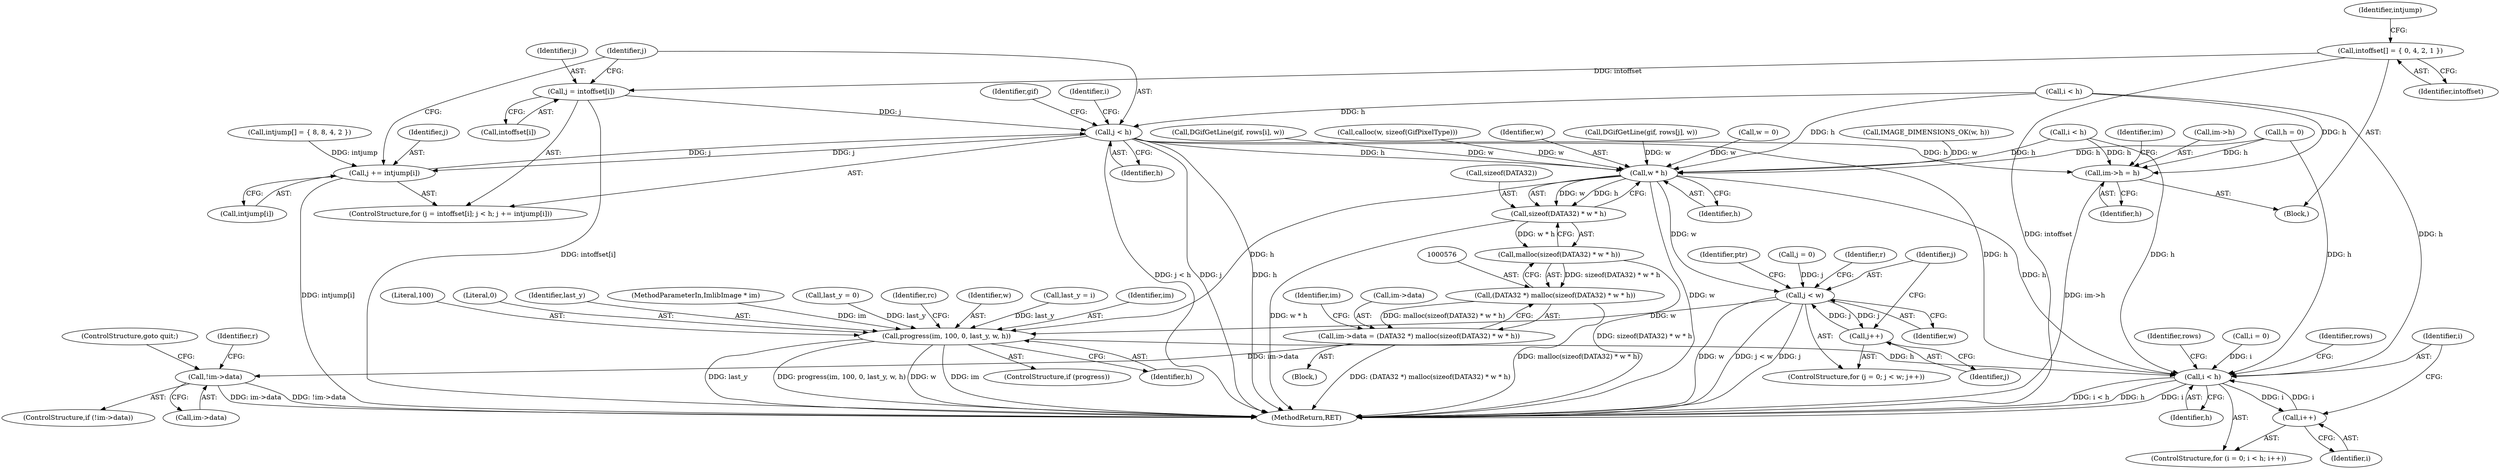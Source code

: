 digraph "0_enlightment_37a96801663b7b4cd3fbe56cc0eb8b6a17e766a8@array" {
"1000306" [label="(Call,j = intoffset[i])"];
"1000117" [label="(Call,intoffset[] = { 0, 4, 2, 1 })"];
"1000311" [label="(Call,j < h)"];
"1000314" [label="(Call,j += intjump[i])"];
"1000426" [label="(Call,im->h = h)"];
"1000581" [label="(Call,w * h)"];
"1000578" [label="(Call,sizeof(DATA32) * w * h)"];
"1000577" [label="(Call,malloc(sizeof(DATA32) * w * h))"];
"1000575" [label="(Call,(DATA32 *) malloc(sizeof(DATA32) * w * h))"];
"1000571" [label="(Call,im->data = (DATA32 *) malloc(sizeof(DATA32) * w * h))"];
"1000585" [label="(Call,!im->data)"];
"1000653" [label="(Call,j < w)"];
"1000656" [label="(Call,j++)"];
"1000743" [label="(Call,progress(im, 100, 0, last_y, w, h))"];
"1000758" [label="(Call,i < h)"];
"1000761" [label="(Call,i++)"];
"1000761" [label="(Call,i++)"];
"1000338" [label="(Call,DGifGetLine(gif, rows[i], w))"];
"1000748" [label="(Identifier,w)"];
"1000649" [label="(ControlStructure,for (j = 0; j < w; j++))"];
"1000694" [label="(Call,last_y = i)"];
"1000759" [label="(Identifier,i)"];
"1000653" [label="(Call,j < w)"];
"1000758" [label="(Call,i < h)"];
"1000575" [label="(Call,(DATA32 *) malloc(sizeof(DATA32) * w * h))"];
"1000657" [label="(Identifier,j)"];
"1000321" [label="(Identifier,gif)"];
"1000585" [label="(Call,!im->data)"];
"1000589" [label="(ControlStructure,goto quit;)"];
"1000584" [label="(ControlStructure,if (!im->data))"];
"1000313" [label="(Identifier,h)"];
"1000744" [label="(Identifier,im)"];
"1000745" [label="(Literal,100)"];
"1000118" [label="(Identifier,intoffset)"];
"1000581" [label="(Call,w * h)"];
"1000768" [label="(Identifier,rows)"];
"1000314" [label="(Call,j += intjump[i])"];
"1000583" [label="(Identifier,h)"];
"1000115" [label="(Block,)"];
"1000760" [label="(Identifier,h)"];
"1000578" [label="(Call,sizeof(DATA32) * w * h)"];
"1000746" [label="(Literal,0)"];
"1000120" [label="(Call,intjump[] = { 8, 8, 4, 2 })"];
"1000140" [label="(Call,h = 0)"];
"1000699" [label="(Identifier,r)"];
"1000754" [label="(ControlStructure,for (i = 0; i < h; i++))"];
"1000755" [label="(Call,i = 0)"];
"1000315" [label="(Identifier,j)"];
"1000250" [label="(Call,IMAGE_DIMENSIONS_OK(w, h))"];
"1000765" [label="(Identifier,rows)"];
"1000311" [label="(Call,j < h)"];
"1000587" [label="(Identifier,im)"];
"1000577" [label="(Call,malloc(sizeof(DATA32) * w * h))"];
"1000117" [label="(Call,intoffset[] = { 0, 4, 2, 1 })"];
"1000571" [label="(Call,im->data = (DATA32 *) malloc(sizeof(DATA32) * w * h))"];
"1000762" [label="(Identifier,i)"];
"1000593" [label="(Identifier,r)"];
"1000775" [label="(MethodReturn,RET)"];
"1000121" [label="(Identifier,intjump)"];
"1000650" [label="(Call,j = 0)"];
"1000579" [label="(Call,sizeof(DATA32))"];
"1000332" [label="(Call,i < h)"];
"1000741" [label="(ControlStructure,if (progress))"];
"1000306" [label="(Call,j = intoffset[i])"];
"1000654" [label="(Identifier,j)"];
"1000749" [label="(Identifier,h)"];
"1000747" [label="(Identifier,last_y)"];
"1000111" [label="(MethodParameterIn,ImlibImage * im)"];
"1000312" [label="(Identifier,j)"];
"1000450" [label="(Block,)"];
"1000153" [label="(Call,last_y = 0)"];
"1000303" [label="(Identifier,i)"];
"1000430" [label="(Identifier,h)"];
"1000268" [label="(Call,i < h)"];
"1000656" [label="(Call,j++)"];
"1000434" [label="(Identifier,im)"];
"1000308" [label="(Call,intoffset[i])"];
"1000305" [label="(ControlStructure,for (j = intoffset[i]; j < h; j += intjump[i]))"];
"1000572" [label="(Call,im->data)"];
"1000426" [label="(Call,im->h = h)"];
"1000307" [label="(Identifier,j)"];
"1000427" [label="(Call,im->h)"];
"1000278" [label="(Call,calloc(w, sizeof(GifPixelType)))"];
"1000586" [label="(Call,im->data)"];
"1000316" [label="(Call,intjump[i])"];
"1000582" [label="(Identifier,w)"];
"1000743" [label="(Call,progress(im, 100, 0, last_y, w, h))"];
"1000655" [label="(Identifier,w)"];
"1000751" [label="(Identifier,rc)"];
"1000662" [label="(Identifier,ptr)"];
"1000320" [label="(Call,DGifGetLine(gif, rows[j], w))"];
"1000136" [label="(Call,w = 0)"];
"1000306" -> "1000305"  [label="AST: "];
"1000306" -> "1000308"  [label="CFG: "];
"1000307" -> "1000306"  [label="AST: "];
"1000308" -> "1000306"  [label="AST: "];
"1000312" -> "1000306"  [label="CFG: "];
"1000306" -> "1000775"  [label="DDG: intoffset[i]"];
"1000117" -> "1000306"  [label="DDG: intoffset"];
"1000306" -> "1000311"  [label="DDG: j"];
"1000117" -> "1000115"  [label="AST: "];
"1000117" -> "1000118"  [label="CFG: "];
"1000118" -> "1000117"  [label="AST: "];
"1000121" -> "1000117"  [label="CFG: "];
"1000117" -> "1000775"  [label="DDG: intoffset"];
"1000311" -> "1000305"  [label="AST: "];
"1000311" -> "1000313"  [label="CFG: "];
"1000312" -> "1000311"  [label="AST: "];
"1000313" -> "1000311"  [label="AST: "];
"1000321" -> "1000311"  [label="CFG: "];
"1000303" -> "1000311"  [label="CFG: "];
"1000311" -> "1000775"  [label="DDG: j"];
"1000311" -> "1000775"  [label="DDG: h"];
"1000311" -> "1000775"  [label="DDG: j < h"];
"1000314" -> "1000311"  [label="DDG: j"];
"1000268" -> "1000311"  [label="DDG: h"];
"1000311" -> "1000314"  [label="DDG: j"];
"1000311" -> "1000426"  [label="DDG: h"];
"1000311" -> "1000581"  [label="DDG: h"];
"1000311" -> "1000758"  [label="DDG: h"];
"1000314" -> "1000305"  [label="AST: "];
"1000314" -> "1000316"  [label="CFG: "];
"1000315" -> "1000314"  [label="AST: "];
"1000316" -> "1000314"  [label="AST: "];
"1000312" -> "1000314"  [label="CFG: "];
"1000314" -> "1000775"  [label="DDG: intjump[i]"];
"1000120" -> "1000314"  [label="DDG: intjump"];
"1000426" -> "1000115"  [label="AST: "];
"1000426" -> "1000430"  [label="CFG: "];
"1000427" -> "1000426"  [label="AST: "];
"1000430" -> "1000426"  [label="AST: "];
"1000434" -> "1000426"  [label="CFG: "];
"1000426" -> "1000775"  [label="DDG: im->h"];
"1000332" -> "1000426"  [label="DDG: h"];
"1000140" -> "1000426"  [label="DDG: h"];
"1000268" -> "1000426"  [label="DDG: h"];
"1000581" -> "1000578"  [label="AST: "];
"1000581" -> "1000583"  [label="CFG: "];
"1000582" -> "1000581"  [label="AST: "];
"1000583" -> "1000581"  [label="AST: "];
"1000578" -> "1000581"  [label="CFG: "];
"1000581" -> "1000775"  [label="DDG: w"];
"1000581" -> "1000578"  [label="DDG: w"];
"1000581" -> "1000578"  [label="DDG: h"];
"1000250" -> "1000581"  [label="DDG: w"];
"1000338" -> "1000581"  [label="DDG: w"];
"1000320" -> "1000581"  [label="DDG: w"];
"1000278" -> "1000581"  [label="DDG: w"];
"1000136" -> "1000581"  [label="DDG: w"];
"1000332" -> "1000581"  [label="DDG: h"];
"1000140" -> "1000581"  [label="DDG: h"];
"1000268" -> "1000581"  [label="DDG: h"];
"1000581" -> "1000653"  [label="DDG: w"];
"1000581" -> "1000743"  [label="DDG: h"];
"1000581" -> "1000758"  [label="DDG: h"];
"1000578" -> "1000577"  [label="AST: "];
"1000579" -> "1000578"  [label="AST: "];
"1000577" -> "1000578"  [label="CFG: "];
"1000578" -> "1000775"  [label="DDG: w * h"];
"1000578" -> "1000577"  [label="DDG: w * h"];
"1000577" -> "1000575"  [label="AST: "];
"1000575" -> "1000577"  [label="CFG: "];
"1000577" -> "1000775"  [label="DDG: sizeof(DATA32) * w * h"];
"1000577" -> "1000575"  [label="DDG: sizeof(DATA32) * w * h"];
"1000575" -> "1000571"  [label="AST: "];
"1000576" -> "1000575"  [label="AST: "];
"1000571" -> "1000575"  [label="CFG: "];
"1000575" -> "1000775"  [label="DDG: malloc(sizeof(DATA32) * w * h)"];
"1000575" -> "1000571"  [label="DDG: malloc(sizeof(DATA32) * w * h)"];
"1000571" -> "1000450"  [label="AST: "];
"1000572" -> "1000571"  [label="AST: "];
"1000587" -> "1000571"  [label="CFG: "];
"1000571" -> "1000775"  [label="DDG: (DATA32 *) malloc(sizeof(DATA32) * w * h)"];
"1000571" -> "1000585"  [label="DDG: im->data"];
"1000585" -> "1000584"  [label="AST: "];
"1000585" -> "1000586"  [label="CFG: "];
"1000586" -> "1000585"  [label="AST: "];
"1000589" -> "1000585"  [label="CFG: "];
"1000593" -> "1000585"  [label="CFG: "];
"1000585" -> "1000775"  [label="DDG: im->data"];
"1000585" -> "1000775"  [label="DDG: !im->data"];
"1000653" -> "1000649"  [label="AST: "];
"1000653" -> "1000655"  [label="CFG: "];
"1000654" -> "1000653"  [label="AST: "];
"1000655" -> "1000653"  [label="AST: "];
"1000662" -> "1000653"  [label="CFG: "];
"1000699" -> "1000653"  [label="CFG: "];
"1000653" -> "1000775"  [label="DDG: w"];
"1000653" -> "1000775"  [label="DDG: j < w"];
"1000653" -> "1000775"  [label="DDG: j"];
"1000650" -> "1000653"  [label="DDG: j"];
"1000656" -> "1000653"  [label="DDG: j"];
"1000653" -> "1000656"  [label="DDG: j"];
"1000653" -> "1000743"  [label="DDG: w"];
"1000656" -> "1000649"  [label="AST: "];
"1000656" -> "1000657"  [label="CFG: "];
"1000657" -> "1000656"  [label="AST: "];
"1000654" -> "1000656"  [label="CFG: "];
"1000743" -> "1000741"  [label="AST: "];
"1000743" -> "1000749"  [label="CFG: "];
"1000744" -> "1000743"  [label="AST: "];
"1000745" -> "1000743"  [label="AST: "];
"1000746" -> "1000743"  [label="AST: "];
"1000747" -> "1000743"  [label="AST: "];
"1000748" -> "1000743"  [label="AST: "];
"1000749" -> "1000743"  [label="AST: "];
"1000751" -> "1000743"  [label="CFG: "];
"1000743" -> "1000775"  [label="DDG: w"];
"1000743" -> "1000775"  [label="DDG: im"];
"1000743" -> "1000775"  [label="DDG: last_y"];
"1000743" -> "1000775"  [label="DDG: progress(im, 100, 0, last_y, w, h)"];
"1000111" -> "1000743"  [label="DDG: im"];
"1000694" -> "1000743"  [label="DDG: last_y"];
"1000153" -> "1000743"  [label="DDG: last_y"];
"1000743" -> "1000758"  [label="DDG: h"];
"1000758" -> "1000754"  [label="AST: "];
"1000758" -> "1000760"  [label="CFG: "];
"1000759" -> "1000758"  [label="AST: "];
"1000760" -> "1000758"  [label="AST: "];
"1000765" -> "1000758"  [label="CFG: "];
"1000768" -> "1000758"  [label="CFG: "];
"1000758" -> "1000775"  [label="DDG: i < h"];
"1000758" -> "1000775"  [label="DDG: h"];
"1000758" -> "1000775"  [label="DDG: i"];
"1000761" -> "1000758"  [label="DDG: i"];
"1000755" -> "1000758"  [label="DDG: i"];
"1000268" -> "1000758"  [label="DDG: h"];
"1000332" -> "1000758"  [label="DDG: h"];
"1000140" -> "1000758"  [label="DDG: h"];
"1000758" -> "1000761"  [label="DDG: i"];
"1000761" -> "1000754"  [label="AST: "];
"1000761" -> "1000762"  [label="CFG: "];
"1000762" -> "1000761"  [label="AST: "];
"1000759" -> "1000761"  [label="CFG: "];
}
